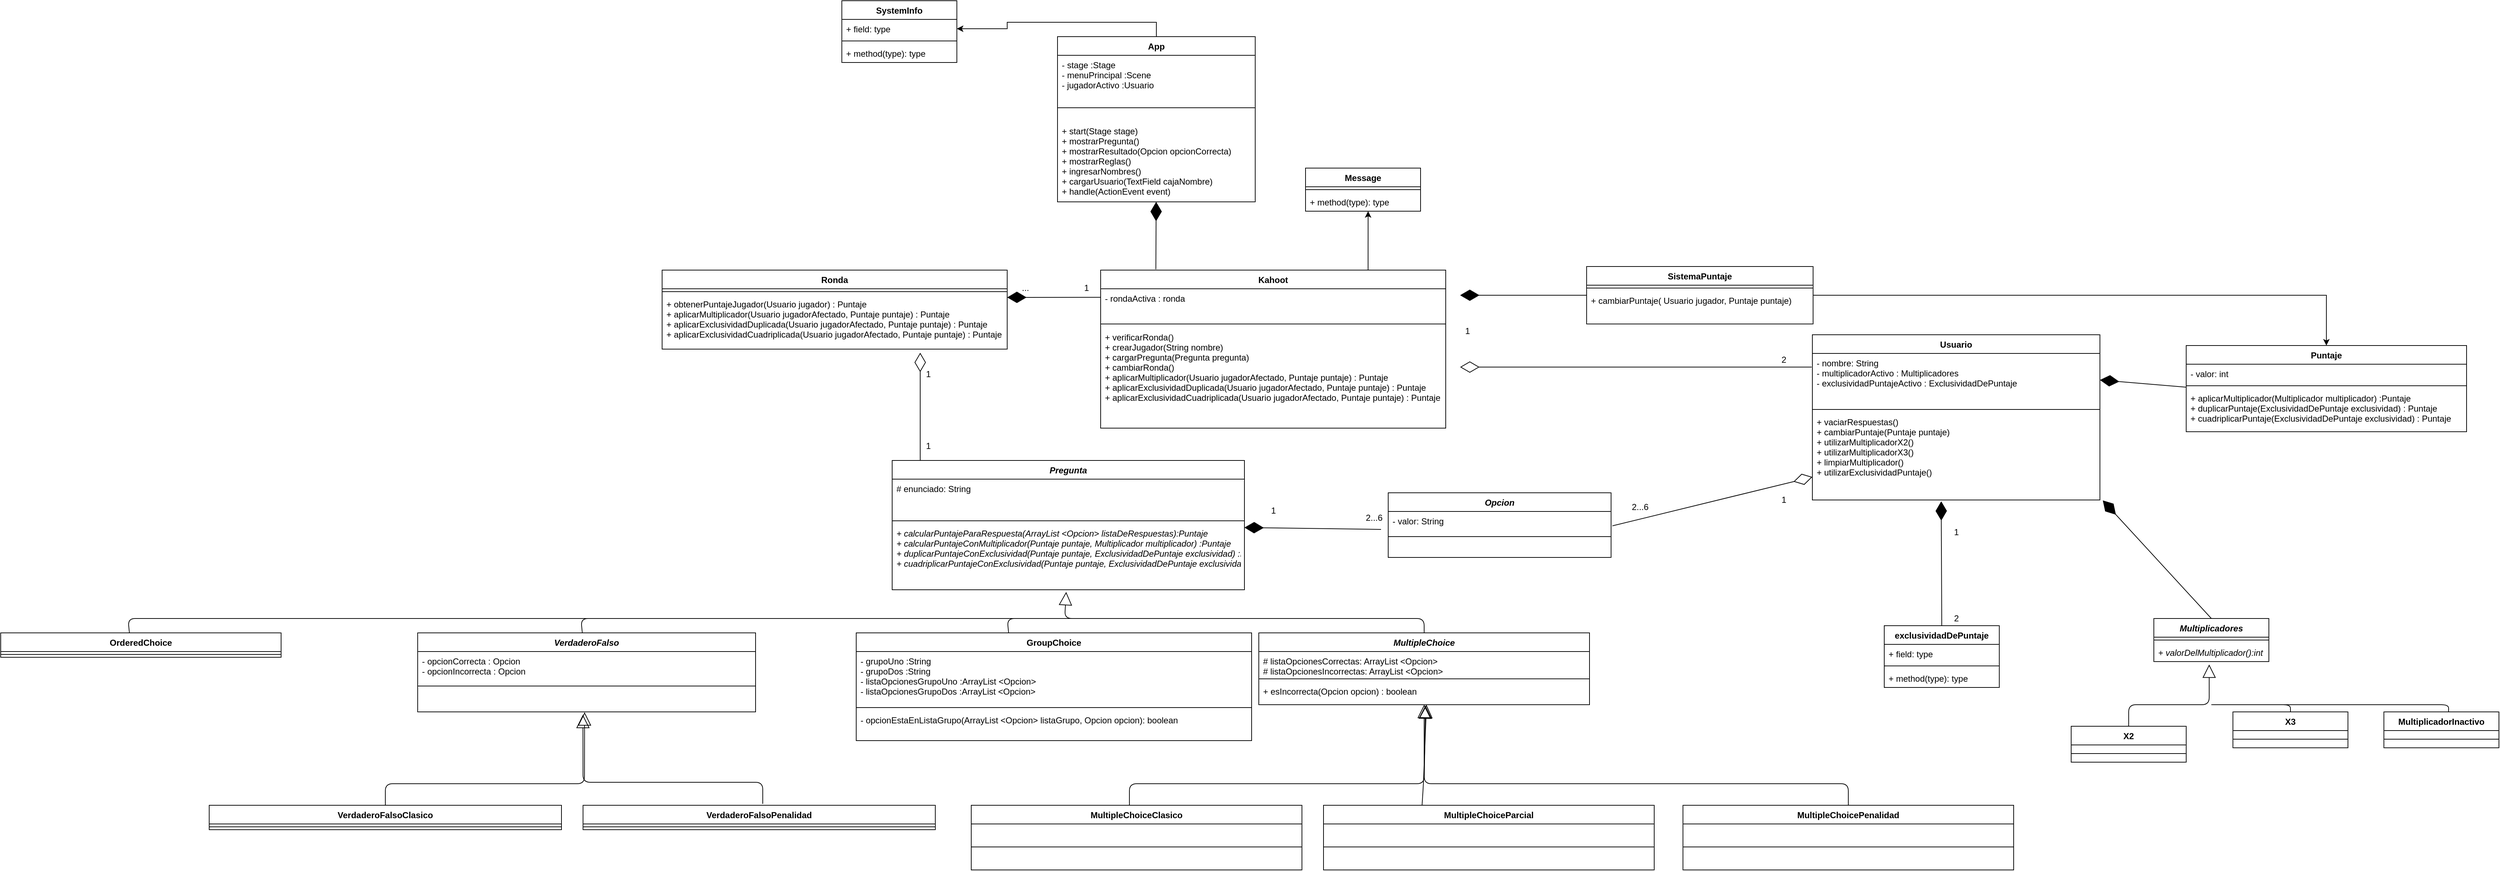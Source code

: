 <mxfile version="13.6.2" type="device"><diagram id="3EF7xJasCe69lIhQHLxQ" name="Page-1"><mxGraphModel dx="595" dy="762" grid="1" gridSize="10" guides="1" tooltips="1" connect="1" arrows="1" fold="1" page="1" pageScale="1" pageWidth="827" pageHeight="1169" math="0" shadow="0"><root><mxCell id="0"/><mxCell id="1" parent="0"/><mxCell id="gtHjwkRdY_REK9GeGkkm-13" value="" style="endArrow=block;endSize=16;endFill=0;html=1;entryX=0.5;entryY=1;entryDx=0;entryDy=0;" edge="1" parent="1" target="gtHjwkRdY_REK9GeGkkm-62"><mxGeometry width="160" relative="1" as="geometry"><mxPoint x="2450" y="1450" as="sourcePoint"/><mxPoint x="2858" y="1380" as="targetPoint"/><Array as="points"><mxPoint x="2450" y="1410"/><mxPoint x="2860" y="1410"/></Array></mxGeometry></mxCell><mxCell id="gtHjwkRdY_REK9GeGkkm-20" style="edgeStyle=orthogonalEdgeStyle;rounded=0;orthogonalLoop=1;jettySize=auto;html=1;entryX=1;entryY=0.5;entryDx=0;entryDy=0;exitX=0.5;exitY=0;exitDx=0;exitDy=0;" edge="1" parent="1" source="gtHjwkRdY_REK9GeGkkm-16" target="gtHjwkRdY_REK9GeGkkm-2"><mxGeometry relative="1" as="geometry"><mxPoint x="2448" y="610" as="sourcePoint"/></mxGeometry></mxCell><mxCell id="gtHjwkRdY_REK9GeGkkm-28" style="edgeStyle=orthogonalEdgeStyle;rounded=0;orthogonalLoop=1;jettySize=auto;html=1;entryX=0.5;entryY=0;entryDx=0;entryDy=0;" edge="1" parent="1" source="gtHjwkRdY_REK9GeGkkm-51" target="gtHjwkRdY_REK9GeGkkm-54"><mxGeometry relative="1" as="geometry"><mxPoint x="3735" y="1320" as="targetPoint"/></mxGeometry></mxCell><mxCell id="gtHjwkRdY_REK9GeGkkm-29" value="" style="endArrow=diamondThin;endFill=1;endSize=24;html=1;entryX=1;entryY=0.5;entryDx=0;entryDy=0;" edge="1" parent="1" target="gtHjwkRdY_REK9GeGkkm-59"><mxGeometry width="160" relative="1" as="geometry"><mxPoint x="3920" y="858" as="sourcePoint"/><mxPoint x="3615" y="1040" as="targetPoint"/><Array as="points"/></mxGeometry></mxCell><mxCell id="gtHjwkRdY_REK9GeGkkm-35" value="" style="endArrow=diamondThin;endFill=1;endSize=24;html=1;" edge="1" parent="1" target="gtHjwkRdY_REK9GeGkkm-41"><mxGeometry width="160" relative="1" as="geometry"><mxPoint x="2800" y="1056" as="sourcePoint"/><mxPoint x="2175" y="1126" as="targetPoint"/><Array as="points"/></mxGeometry></mxCell><mxCell id="gtHjwkRdY_REK9GeGkkm-37" value="" style="endArrow=diamondThin;endFill=0;endSize=24;html=1;exitX=0.08;exitY=0.011;exitDx=0;exitDy=0;exitPerimeter=0;" edge="1" parent="1" source="gtHjwkRdY_REK9GeGkkm-41"><mxGeometry width="160" relative="1" as="geometry"><mxPoint x="2120" y="933" as="sourcePoint"/><mxPoint x="2159" y="810" as="targetPoint"/><Array as="points"><mxPoint x="2159" y="960"/></Array></mxGeometry></mxCell><mxCell id="gtHjwkRdY_REK9GeGkkm-38" value="" style="endArrow=diamondThin;endFill=0;endSize=24;html=1;" edge="1" parent="1"><mxGeometry width="160" relative="1" as="geometry"><mxPoint x="3399" y="830" as="sourcePoint"/><mxPoint x="2910" y="830" as="targetPoint"/><Array as="points"/></mxGeometry></mxCell><mxCell id="gtHjwkRdY_REK9GeGkkm-39" value="" style="endArrow=diamondThin;endFill=1;endSize=24;html=1;" edge="1" parent="1" source="gtHjwkRdY_REK9GeGkkm-51"><mxGeometry width="160" relative="1" as="geometry"><mxPoint x="3180" y="710" as="sourcePoint"/><mxPoint x="2910" y="730" as="targetPoint"/><Array as="points"/></mxGeometry></mxCell><mxCell id="gtHjwkRdY_REK9GeGkkm-40" value="" style="endArrow=classic;html=1;entryX=0.544;entryY=1;entryDx=0;entryDy=0;entryPerimeter=0;" edge="1" parent="1" target="gtHjwkRdY_REK9GeGkkm-11"><mxGeometry width="50" height="50" relative="1" as="geometry"><mxPoint x="2782" y="695" as="sourcePoint"/><mxPoint x="3080" y="890" as="targetPoint"/><Array as="points"/></mxGeometry></mxCell><mxCell id="gtHjwkRdY_REK9GeGkkm-78" value="" style="endArrow=block;endSize=16;endFill=0;html=1;entryX=0.504;entryY=1.031;entryDx=0;entryDy=0;exitX=0.5;exitY=0;exitDx=0;exitDy=0;entryPerimeter=0;" edge="1" parent="1" source="gtHjwkRdY_REK9GeGkkm-75" target="gtHjwkRdY_REK9GeGkkm-65"><mxGeometry width="160" relative="1" as="geometry"><mxPoint x="3040" y="1460" as="sourcePoint"/><mxPoint x="2860" y="1370" as="targetPoint"/><Array as="points"><mxPoint x="3450" y="1410"/><mxPoint x="3040" y="1410"/><mxPoint x="2860" y="1410"/></Array></mxGeometry></mxCell><mxCell id="gtHjwkRdY_REK9GeGkkm-79" value="" style="endArrow=block;endSize=16;endFill=0;html=1;entryX=0.507;entryY=1;entryDx=0;entryDy=0;exitX=0.298;exitY=0;exitDx=0;exitDy=0;exitPerimeter=0;entryPerimeter=0;" edge="1" parent="1" source="gtHjwkRdY_REK9GeGkkm-72" target="gtHjwkRdY_REK9GeGkkm-65"><mxGeometry width="160" relative="1" as="geometry"><mxPoint x="2859" y="1430" as="sourcePoint"/><mxPoint x="2859" y="1370" as="targetPoint"/><Array as="points"><mxPoint x="2859" y="1410"/></Array></mxGeometry></mxCell><mxCell id="gtHjwkRdY_REK9GeGkkm-89" value="" style="endArrow=block;endSize=16;endFill=0;html=1;entryX=0.494;entryY=1.017;entryDx=0;entryDy=0;exitX=0.5;exitY=0;exitDx=0;exitDy=0;entryPerimeter=0;" edge="1" parent="1" source="gtHjwkRdY_REK9GeGkkm-86" target="gtHjwkRdY_REK9GeGkkm-82"><mxGeometry width="160" relative="1" as="geometry"><mxPoint x="1320" y="1450" as="sourcePoint"/><mxPoint x="1730" y="1370" as="targetPoint"/><Array as="points"><mxPoint x="1415" y="1410"/><mxPoint x="1692" y="1410"/></Array></mxGeometry></mxCell><mxCell id="gtHjwkRdY_REK9GeGkkm-90" value="" style="endArrow=block;endSize=16;endFill=0;html=1;entryX=0.489;entryY=1.125;entryDx=0;entryDy=0;entryPerimeter=0;" edge="1" parent="1" target="gtHjwkRdY_REK9GeGkkm-82"><mxGeometry width="160" relative="1" as="geometry"><mxPoint x="1940" y="1438" as="sourcePoint"/><mxPoint x="1690" y="1370" as="targetPoint"/><Array as="points"><mxPoint x="1940" y="1408"/><mxPoint x="1690" y="1408"/></Array></mxGeometry></mxCell><mxCell id="gtHjwkRdY_REK9GeGkkm-100" value="" style="endArrow=block;endSize=16;endFill=0;html=1;entryX=0.494;entryY=1.033;entryDx=0;entryDy=0;entryPerimeter=0;" edge="1" parent="1" target="gtHjwkRdY_REK9GeGkkm-44"><mxGeometry width="160" relative="1" as="geometry"><mxPoint x="2860" y="1200" as="sourcePoint"/><mxPoint x="2356" y="1150" as="targetPoint"/><Array as="points"><mxPoint x="2860" y="1180"/><mxPoint x="2540" y="1180"/><mxPoint x="2360" y="1180"/></Array></mxGeometry></mxCell><mxCell id="gtHjwkRdY_REK9GeGkkm-101" value="" style="endArrow=none;html=1;" edge="1" parent="1"><mxGeometry width="50" height="50" relative="1" as="geometry"><mxPoint x="1689" y="1200" as="sourcePoint"/><mxPoint x="2290" y="1180" as="targetPoint"/><Array as="points"><mxPoint x="1689" y="1200"/><mxPoint x="1687" y="1180"/></Array></mxGeometry></mxCell><mxCell id="gtHjwkRdY_REK9GeGkkm-102" value="" style="endArrow=none;html=1;" edge="1" parent="1"><mxGeometry width="50" height="50" relative="1" as="geometry"><mxPoint x="1059" y="1200" as="sourcePoint"/><mxPoint x="1700" y="1180" as="targetPoint"/><Array as="points"><mxPoint x="1059" y="1200"/><mxPoint x="1057" y="1180"/></Array></mxGeometry></mxCell><mxCell id="gtHjwkRdY_REK9GeGkkm-107" value="" style="endArrow=none;html=1;exitX=0.5;exitY=0;exitDx=0;exitDy=0;" edge="1" parent="1" source="gtHjwkRdY_REK9GeGkkm-115"><mxGeometry width="50" height="50" relative="1" as="geometry"><mxPoint x="4055" y="1295" as="sourcePoint"/><mxPoint x="3955" y="1300" as="targetPoint"/><Array as="points"><mxPoint x="4065" y="1300"/></Array></mxGeometry></mxCell><mxCell id="gtHjwkRdY_REK9GeGkkm-108" value="" style="endArrow=block;endSize=16;endFill=0;html=1;entryX=0.481;entryY=1.154;entryDx=0;entryDy=0;entryPerimeter=0;exitX=0.5;exitY=0;exitDx=0;exitDy=0;" edge="1" parent="1" source="gtHjwkRdY_REK9GeGkkm-111" target="gtHjwkRdY_REK9GeGkkm-122"><mxGeometry x="-1" y="-126" width="160" relative="1" as="geometry"><mxPoint x="3780" y="1320" as="sourcePoint"/><mxPoint x="3798.04" y="1276.988" as="targetPoint"/><Array as="points"><mxPoint x="3840" y="1300"/><mxPoint x="3952" y="1300"/></Array><mxPoint x="24" y="21" as="offset"/></mxGeometry></mxCell><mxCell id="gtHjwkRdY_REK9GeGkkm-5" value="Kahoot" style="swimlane;fontStyle=1;align=center;verticalAlign=top;childLayout=stackLayout;horizontal=1;startSize=26;horizontalStack=0;resizeParent=1;resizeParentMax=0;resizeLast=0;collapsible=1;marginBottom=0;" vertex="1" parent="1"><mxGeometry x="2410" y="695" width="480" height="220" as="geometry"/></mxCell><mxCell id="gtHjwkRdY_REK9GeGkkm-6" value="- rondaActiva : ronda&#10;" style="text;strokeColor=none;fillColor=none;align=left;verticalAlign=top;spacingLeft=4;spacingRight=4;overflow=hidden;rotatable=0;points=[[0,0.5],[1,0.5]];portConstraint=eastwest;" vertex="1" parent="gtHjwkRdY_REK9GeGkkm-5"><mxGeometry y="26" width="480" height="44" as="geometry"/></mxCell><mxCell id="gtHjwkRdY_REK9GeGkkm-7" value="" style="line;strokeWidth=1;fillColor=none;align=left;verticalAlign=middle;spacingTop=-1;spacingLeft=3;spacingRight=3;rotatable=0;labelPosition=right;points=[];portConstraint=eastwest;" vertex="1" parent="gtHjwkRdY_REK9GeGkkm-5"><mxGeometry y="70" width="480" height="10" as="geometry"/></mxCell><mxCell id="gtHjwkRdY_REK9GeGkkm-8" value="+ verificarRonda()&#10;+ crearJugador(String nombre)&#10;+ cargarPregunta(Pregunta pregunta)&#10;+ cambiarRonda()&#10;+ aplicarMultiplicador(Usuario jugadorAfectado, Puntaje puntaje) : Puntaje&#10;+ aplicarExclusividadDuplicada(Usuario jugadorAfectado, Puntaje puntaje) : Puntaje&#10;+ aplicarExclusividadCuadriplicada(Usuario jugadorAfectado, Puntaje puntaje) : Puntaje&#10;" style="text;strokeColor=none;fillColor=none;align=left;verticalAlign=top;spacingLeft=4;spacingRight=4;overflow=hidden;rotatable=0;points=[[0,0.5],[1,0.5]];portConstraint=eastwest;" vertex="1" parent="gtHjwkRdY_REK9GeGkkm-5"><mxGeometry y="80" width="480" height="140" as="geometry"/></mxCell><mxCell id="gtHjwkRdY_REK9GeGkkm-9" value="Message&#10;" style="swimlane;fontStyle=1;align=center;verticalAlign=top;childLayout=stackLayout;horizontal=1;startSize=26;horizontalStack=0;resizeParent=1;resizeParentMax=0;resizeLast=0;collapsible=1;marginBottom=0;" vertex="1" parent="1"><mxGeometry x="2695" y="553" width="160" height="60" as="geometry"/></mxCell><mxCell id="gtHjwkRdY_REK9GeGkkm-10" value="" style="line;strokeWidth=1;fillColor=none;align=left;verticalAlign=middle;spacingTop=-1;spacingLeft=3;spacingRight=3;rotatable=0;labelPosition=right;points=[];portConstraint=eastwest;" vertex="1" parent="gtHjwkRdY_REK9GeGkkm-9"><mxGeometry y="26" width="160" height="8" as="geometry"/></mxCell><mxCell id="gtHjwkRdY_REK9GeGkkm-11" value="+ method(type): type" style="text;strokeColor=none;fillColor=none;align=left;verticalAlign=top;spacingLeft=4;spacingRight=4;overflow=hidden;rotatable=0;points=[[0,0.5],[1,0.5]];portConstraint=eastwest;" vertex="1" parent="gtHjwkRdY_REK9GeGkkm-9"><mxGeometry y="34" width="160" height="26" as="geometry"/></mxCell><mxCell id="gtHjwkRdY_REK9GeGkkm-51" value="SistemaPuntaje" style="swimlane;fontStyle=1;align=center;verticalAlign=top;childLayout=stackLayout;horizontal=1;startSize=26;horizontalStack=0;resizeParent=1;resizeParentMax=0;resizeLast=0;collapsible=1;marginBottom=0;" vertex="1" parent="1"><mxGeometry x="3086" y="690" width="315" height="80" as="geometry"/></mxCell><mxCell id="gtHjwkRdY_REK9GeGkkm-52" value="" style="line;strokeWidth=1;fillColor=none;align=left;verticalAlign=middle;spacingTop=-1;spacingLeft=3;spacingRight=3;rotatable=0;labelPosition=right;points=[];portConstraint=eastwest;" vertex="1" parent="gtHjwkRdY_REK9GeGkkm-51"><mxGeometry y="26" width="315" height="8" as="geometry"/></mxCell><mxCell id="gtHjwkRdY_REK9GeGkkm-53" value="+ cambiarPuntaje( Usuario jugador, Puntaje puntaje)" style="text;strokeColor=none;fillColor=none;align=left;verticalAlign=top;spacingLeft=4;spacingRight=4;overflow=hidden;rotatable=0;points=[[0,0.5],[1,0.5]];portConstraint=eastwest;" vertex="1" parent="gtHjwkRdY_REK9GeGkkm-51"><mxGeometry y="34" width="315" height="46" as="geometry"/></mxCell><mxCell id="gtHjwkRdY_REK9GeGkkm-54" value="Puntaje" style="swimlane;fontStyle=1;align=center;verticalAlign=top;childLayout=stackLayout;horizontal=1;startSize=26;horizontalStack=0;resizeParent=1;resizeParentMax=0;resizeLast=0;collapsible=1;marginBottom=0;" vertex="1" parent="1"><mxGeometry x="3920" y="800" width="390" height="120" as="geometry"/></mxCell><mxCell id="gtHjwkRdY_REK9GeGkkm-55" value="- valor: int" style="text;strokeColor=none;fillColor=none;align=left;verticalAlign=top;spacingLeft=4;spacingRight=4;overflow=hidden;rotatable=0;points=[[0,0.5],[1,0.5]];portConstraint=eastwest;" vertex="1" parent="gtHjwkRdY_REK9GeGkkm-54"><mxGeometry y="26" width="390" height="26" as="geometry"/></mxCell><mxCell id="gtHjwkRdY_REK9GeGkkm-56" value="" style="line;strokeWidth=1;fillColor=none;align=left;verticalAlign=middle;spacingTop=-1;spacingLeft=3;spacingRight=3;rotatable=0;labelPosition=right;points=[];portConstraint=eastwest;" vertex="1" parent="gtHjwkRdY_REK9GeGkkm-54"><mxGeometry y="52" width="390" height="8" as="geometry"/></mxCell><mxCell id="gtHjwkRdY_REK9GeGkkm-57" value="+ aplicarMultiplicador(Multiplicador multiplicador) :Puntaje&#10;+ duplicarPuntaje(ExclusividadDePuntaje exclusividad) : Puntaje&#10;+ cuadriplicarPuntaje(ExclusividadDePuntaje exclusividad) : Puntaje" style="text;strokeColor=none;fillColor=none;align=left;verticalAlign=top;spacingLeft=4;spacingRight=4;overflow=hidden;rotatable=0;points=[[0,0.5],[1,0.5]];portConstraint=eastwest;" vertex="1" parent="gtHjwkRdY_REK9GeGkkm-54"><mxGeometry y="60" width="390" height="60" as="geometry"/></mxCell><mxCell id="gtHjwkRdY_REK9GeGkkm-16" value="App&#10;" style="swimlane;fontStyle=1;align=center;verticalAlign=top;childLayout=stackLayout;horizontal=1;startSize=26;horizontalStack=0;resizeParent=1;resizeParentMax=0;resizeLast=0;collapsible=1;marginBottom=0;" vertex="1" parent="1"><mxGeometry x="2350" y="370" width="275" height="230" as="geometry"/></mxCell><mxCell id="gtHjwkRdY_REK9GeGkkm-17" value="- stage :Stage&#10;- menuPrincipal :Scene&#10;- jugadorActivo :Usuario&#10;" style="text;strokeColor=none;fillColor=none;align=left;verticalAlign=top;spacingLeft=4;spacingRight=4;overflow=hidden;rotatable=0;points=[[0,0.5],[1,0.5]];portConstraint=eastwest;" vertex="1" parent="gtHjwkRdY_REK9GeGkkm-16"><mxGeometry y="26" width="275" height="54" as="geometry"/></mxCell><mxCell id="gtHjwkRdY_REK9GeGkkm-18" value="" style="line;strokeWidth=1;fillColor=none;align=left;verticalAlign=middle;spacingTop=-1;spacingLeft=3;spacingRight=3;rotatable=0;labelPosition=right;points=[];portConstraint=eastwest;" vertex="1" parent="gtHjwkRdY_REK9GeGkkm-16"><mxGeometry y="80" width="275" height="38" as="geometry"/></mxCell><mxCell id="gtHjwkRdY_REK9GeGkkm-19" value="+ start(Stage stage)&#10;+ mostrarPregunta()&#10;+ mostrarResultado(Opcion opcionCorrecta)&#10;+ mostrarReglas()&#10;+ ingresarNombres()&#10;+ cargarUsuario(TextField cajaNombre)&#10;+ handle(ActionEvent event)" style="text;strokeColor=none;fillColor=none;align=left;verticalAlign=top;spacingLeft=4;spacingRight=4;overflow=hidden;rotatable=0;points=[[0,0.5],[1,0.5]];portConstraint=eastwest;" vertex="1" parent="gtHjwkRdY_REK9GeGkkm-16"><mxGeometry y="118" width="275" height="112" as="geometry"/></mxCell><mxCell id="gtHjwkRdY_REK9GeGkkm-1" value="SystemInfo&#10;" style="swimlane;fontStyle=1;align=center;verticalAlign=top;childLayout=stackLayout;horizontal=1;startSize=26;horizontalStack=0;resizeParent=1;resizeParentMax=0;resizeLast=0;collapsible=1;marginBottom=0;" vertex="1" parent="1"><mxGeometry x="2050" y="320" width="160" height="86" as="geometry"/></mxCell><mxCell id="gtHjwkRdY_REK9GeGkkm-2" value="+ field: type" style="text;strokeColor=none;fillColor=none;align=left;verticalAlign=top;spacingLeft=4;spacingRight=4;overflow=hidden;rotatable=0;points=[[0,0.5],[1,0.5]];portConstraint=eastwest;" vertex="1" parent="gtHjwkRdY_REK9GeGkkm-1"><mxGeometry y="26" width="160" height="26" as="geometry"/></mxCell><mxCell id="gtHjwkRdY_REK9GeGkkm-3" value="" style="line;strokeWidth=1;fillColor=none;align=left;verticalAlign=middle;spacingTop=-1;spacingLeft=3;spacingRight=3;rotatable=0;labelPosition=right;points=[];portConstraint=eastwest;" vertex="1" parent="gtHjwkRdY_REK9GeGkkm-1"><mxGeometry y="52" width="160" height="8" as="geometry"/></mxCell><mxCell id="gtHjwkRdY_REK9GeGkkm-4" value="+ method(type): type" style="text;strokeColor=none;fillColor=none;align=left;verticalAlign=top;spacingLeft=4;spacingRight=4;overflow=hidden;rotatable=0;points=[[0,0.5],[1,0.5]];portConstraint=eastwest;" vertex="1" parent="gtHjwkRdY_REK9GeGkkm-1"><mxGeometry y="60" width="160" height="26" as="geometry"/></mxCell><mxCell id="gtHjwkRdY_REK9GeGkkm-62" value="MultipleChoice" style="swimlane;fontStyle=3;align=center;verticalAlign=top;childLayout=stackLayout;horizontal=1;startSize=26;horizontalStack=0;resizeParent=1;resizeParentMax=0;resizeLast=0;collapsible=1;marginBottom=0;" vertex="1" parent="1"><mxGeometry x="2630" y="1200" width="460" height="100" as="geometry"/></mxCell><mxCell id="gtHjwkRdY_REK9GeGkkm-63" value="# listaOpcionesCorrectas: ArrayList &lt;Opcion&gt;&#10;# listaOpcionesIncorrectas: ArrayList &lt;Opcion&gt;&#10;" style="text;strokeColor=none;fillColor=none;align=left;verticalAlign=top;spacingLeft=4;spacingRight=4;overflow=hidden;rotatable=0;points=[[0,0.5],[1,0.5]];portConstraint=eastwest;" vertex="1" parent="gtHjwkRdY_REK9GeGkkm-62"><mxGeometry y="26" width="460" height="34" as="geometry"/></mxCell><mxCell id="gtHjwkRdY_REK9GeGkkm-64" value="" style="line;strokeWidth=1;fillColor=none;align=left;verticalAlign=middle;spacingTop=-1;spacingLeft=3;spacingRight=3;rotatable=0;labelPosition=right;points=[];portConstraint=eastwest;" vertex="1" parent="gtHjwkRdY_REK9GeGkkm-62"><mxGeometry y="60" width="460" height="8" as="geometry"/></mxCell><mxCell id="gtHjwkRdY_REK9GeGkkm-65" value="+ esIncorrecta(Opcion opcion) : boolean&#10;&#10;" style="text;strokeColor=none;fillColor=none;align=left;verticalAlign=top;spacingLeft=4;spacingRight=4;overflow=hidden;rotatable=0;points=[[0,0.5],[1,0.5]];portConstraint=eastwest;fontStyle=0" vertex="1" parent="gtHjwkRdY_REK9GeGkkm-62"><mxGeometry y="68" width="460" height="32" as="geometry"/></mxCell><mxCell id="gtHjwkRdY_REK9GeGkkm-145" value="Ronda" style="swimlane;fontStyle=1;align=center;verticalAlign=top;childLayout=stackLayout;horizontal=1;startSize=26;horizontalStack=0;resizeParent=1;resizeParentMax=0;resizeLast=0;collapsible=1;marginBottom=0;" vertex="1" parent="1"><mxGeometry x="1800" y="695" width="480" height="110" as="geometry"/></mxCell><mxCell id="gtHjwkRdY_REK9GeGkkm-147" value="" style="line;strokeWidth=1;fillColor=none;align=left;verticalAlign=middle;spacingTop=-1;spacingLeft=3;spacingRight=3;rotatable=0;labelPosition=right;points=[];portConstraint=eastwest;" vertex="1" parent="gtHjwkRdY_REK9GeGkkm-145"><mxGeometry y="26" width="480" height="8" as="geometry"/></mxCell><mxCell id="gtHjwkRdY_REK9GeGkkm-148" value="+ obtenerPuntajeJugador(Usuario jugador) : Puntaje&#10;+ aplicarMultiplicador(Usuario jugadorAfectado, Puntaje puntaje) : Puntaje&#10;+ aplicarExclusividadDuplicada(Usuario jugadorAfectado, Puntaje puntaje) : Puntaje&#10;+ aplicarExclusividadCuadriplicada(Usuario jugadorAfectado, Puntaje puntaje) : Puntaje&#10;" style="text;strokeColor=none;fillColor=none;align=left;verticalAlign=top;spacingLeft=4;spacingRight=4;overflow=hidden;rotatable=0;points=[[0,0.5],[1,0.5]];portConstraint=eastwest;" vertex="1" parent="gtHjwkRdY_REK9GeGkkm-145"><mxGeometry y="34" width="480" height="76" as="geometry"/></mxCell><mxCell id="gtHjwkRdY_REK9GeGkkm-69" value="MultipleChoiceClasico" style="swimlane;fontStyle=1;align=center;verticalAlign=top;childLayout=stackLayout;horizontal=1;startSize=26;horizontalStack=0;resizeParent=1;resizeParentMax=0;resizeLast=0;collapsible=1;marginBottom=0;" vertex="1" parent="1"><mxGeometry x="2230" y="1440" width="460" height="90" as="geometry"/></mxCell><mxCell id="gtHjwkRdY_REK9GeGkkm-70" value="" style="line;strokeWidth=1;fillColor=none;align=left;verticalAlign=middle;spacingTop=-1;spacingLeft=3;spacingRight=3;rotatable=0;labelPosition=right;points=[];portConstraint=eastwest;" vertex="1" parent="gtHjwkRdY_REK9GeGkkm-69"><mxGeometry y="26" width="460" height="64" as="geometry"/></mxCell><mxCell id="gtHjwkRdY_REK9GeGkkm-72" value="MultipleChoiceParcial" style="swimlane;fontStyle=1;align=center;verticalAlign=top;childLayout=stackLayout;horizontal=1;startSize=26;horizontalStack=0;resizeParent=1;resizeParentMax=0;resizeLast=0;collapsible=1;marginBottom=0;" vertex="1" parent="1"><mxGeometry x="2720" y="1440" width="460" height="90" as="geometry"/></mxCell><mxCell id="gtHjwkRdY_REK9GeGkkm-73" value="" style="line;strokeWidth=1;fillColor=none;align=left;verticalAlign=middle;spacingTop=-1;spacingLeft=3;spacingRight=3;rotatable=0;labelPosition=right;points=[];portConstraint=eastwest;" vertex="1" parent="gtHjwkRdY_REK9GeGkkm-72"><mxGeometry y="26" width="460" height="64" as="geometry"/></mxCell><mxCell id="gtHjwkRdY_REK9GeGkkm-75" value="MultipleChoicePenalidad" style="swimlane;fontStyle=1;align=center;verticalAlign=top;childLayout=stackLayout;horizontal=1;startSize=26;horizontalStack=0;resizeParent=1;resizeParentMax=0;resizeLast=0;collapsible=1;marginBottom=0;" vertex="1" parent="1"><mxGeometry x="3220" y="1440" width="460" height="90" as="geometry"/></mxCell><mxCell id="gtHjwkRdY_REK9GeGkkm-76" value="" style="line;strokeWidth=1;fillColor=none;align=left;verticalAlign=middle;spacingTop=-1;spacingLeft=3;spacingRight=3;rotatable=0;labelPosition=right;points=[];portConstraint=eastwest;" vertex="1" parent="gtHjwkRdY_REK9GeGkkm-75"><mxGeometry y="26" width="460" height="64" as="geometry"/></mxCell><mxCell id="gtHjwkRdY_REK9GeGkkm-80" value="VerdaderoFalso" style="swimlane;fontStyle=3;align=center;verticalAlign=top;childLayout=stackLayout;horizontal=1;startSize=26;horizontalStack=0;resizeParent=1;resizeParentMax=0;resizeLast=0;collapsible=1;marginBottom=0;" vertex="1" parent="1"><mxGeometry x="1460" y="1200" width="470" height="110" as="geometry"/></mxCell><mxCell id="gtHjwkRdY_REK9GeGkkm-171" value="- opcionCorrecta : Opcion&#10;- opcionIncorrecta : Opcion" style="text;strokeColor=none;fillColor=none;align=left;verticalAlign=top;spacingLeft=4;spacingRight=4;overflow=hidden;rotatable=0;points=[[0,0.5],[1,0.5]];portConstraint=eastwest;" vertex="1" parent="gtHjwkRdY_REK9GeGkkm-80"><mxGeometry y="26" width="470" height="44" as="geometry"/></mxCell><mxCell id="gtHjwkRdY_REK9GeGkkm-176" value="" style="line;strokeWidth=1;fillColor=none;align=left;verticalAlign=middle;spacingTop=-1;spacingLeft=3;spacingRight=3;rotatable=0;labelPosition=right;points=[];portConstraint=eastwest;" vertex="1" parent="gtHjwkRdY_REK9GeGkkm-80"><mxGeometry y="70" width="470" height="8" as="geometry"/></mxCell><mxCell id="gtHjwkRdY_REK9GeGkkm-82" value="&#10;" style="text;strokeColor=none;fillColor=none;align=left;verticalAlign=top;spacingLeft=4;spacingRight=4;overflow=hidden;rotatable=0;points=[[0,0.5],[1,0.5]];portConstraint=eastwest;" vertex="1" parent="gtHjwkRdY_REK9GeGkkm-80"><mxGeometry y="78" width="470" height="32" as="geometry"/></mxCell><mxCell id="gtHjwkRdY_REK9GeGkkm-83" value="VerdaderoFalsoPenalidad" style="swimlane;fontStyle=1;align=center;verticalAlign=top;childLayout=stackLayout;horizontal=1;startSize=26;horizontalStack=0;resizeParent=1;resizeParentMax=0;resizeLast=0;collapsible=1;marginBottom=0;" vertex="1" parent="1"><mxGeometry x="1690" y="1440" width="490" height="34" as="geometry"/></mxCell><mxCell id="gtHjwkRdY_REK9GeGkkm-84" value="" style="line;strokeWidth=1;fillColor=none;align=left;verticalAlign=middle;spacingTop=-1;spacingLeft=3;spacingRight=3;rotatable=0;labelPosition=right;points=[];portConstraint=eastwest;" vertex="1" parent="gtHjwkRdY_REK9GeGkkm-83"><mxGeometry y="26" width="490" height="8" as="geometry"/></mxCell><mxCell id="gtHjwkRdY_REK9GeGkkm-86" value="VerdaderoFalsoClasico" style="swimlane;fontStyle=1;align=center;verticalAlign=top;childLayout=stackLayout;horizontal=1;startSize=26;horizontalStack=0;resizeParent=1;resizeParentMax=0;resizeLast=0;collapsible=1;marginBottom=0;" vertex="1" parent="1"><mxGeometry x="1170" y="1440" width="490" height="34" as="geometry"/></mxCell><mxCell id="gtHjwkRdY_REK9GeGkkm-87" value="" style="line;strokeWidth=1;fillColor=none;align=left;verticalAlign=middle;spacingTop=-1;spacingLeft=3;spacingRight=3;rotatable=0;labelPosition=right;points=[];portConstraint=eastwest;" vertex="1" parent="gtHjwkRdY_REK9GeGkkm-86"><mxGeometry y="26" width="490" height="8" as="geometry"/></mxCell><mxCell id="gtHjwkRdY_REK9GeGkkm-91" value="GroupChoice" style="swimlane;fontStyle=1;align=center;verticalAlign=top;childLayout=stackLayout;horizontal=1;startSize=26;horizontalStack=0;resizeParent=1;resizeParentMax=0;resizeLast=0;collapsible=1;marginBottom=0;" vertex="1" parent="1"><mxGeometry x="2070" y="1200" width="550" height="150" as="geometry"/></mxCell><mxCell id="gtHjwkRdY_REK9GeGkkm-92" value="- grupoUno :String&#10;- grupoDos :String&#10;- listaOpcionesGrupoUno :ArrayList &lt;Opcion&gt;&#10;- listaOpcionesGrupoDos :ArrayList &lt;Opcion&gt;&#10;" style="text;strokeColor=none;fillColor=none;align=left;verticalAlign=top;spacingLeft=4;spacingRight=4;overflow=hidden;rotatable=0;points=[[0,0.5],[1,0.5]];portConstraint=eastwest;" vertex="1" parent="gtHjwkRdY_REK9GeGkkm-91"><mxGeometry y="26" width="550" height="74" as="geometry"/></mxCell><mxCell id="gtHjwkRdY_REK9GeGkkm-93" value="" style="line;strokeWidth=1;fillColor=none;align=left;verticalAlign=middle;spacingTop=-1;spacingLeft=3;spacingRight=3;rotatable=0;labelPosition=right;points=[];portConstraint=eastwest;" vertex="1" parent="gtHjwkRdY_REK9GeGkkm-91"><mxGeometry y="100" width="550" height="8" as="geometry"/></mxCell><mxCell id="gtHjwkRdY_REK9GeGkkm-94" value="- opcionEstaEnListaGrupo(ArrayList &lt;Opcion&gt; listaGrupo, Opcion opcion): boolean&#10;" style="text;strokeColor=none;fillColor=none;align=left;verticalAlign=top;spacingLeft=4;spacingRight=4;overflow=hidden;rotatable=0;points=[[0,0.5],[1,0.5]];portConstraint=eastwest;" vertex="1" parent="gtHjwkRdY_REK9GeGkkm-91"><mxGeometry y="108" width="550" height="42" as="geometry"/></mxCell><mxCell id="gtHjwkRdY_REK9GeGkkm-95" value="" style="endArrow=none;html=1;" edge="1" parent="gtHjwkRdY_REK9GeGkkm-91"><mxGeometry width="50" height="50" relative="1" as="geometry"><mxPoint x="212" as="sourcePoint"/><mxPoint x="300" y="-20" as="targetPoint"/><Array as="points"><mxPoint x="212"/><mxPoint x="210" y="-20"/></Array></mxGeometry></mxCell><mxCell id="gtHjwkRdY_REK9GeGkkm-96" value="OrderedChoice" style="swimlane;fontStyle=1;align=center;verticalAlign=top;childLayout=stackLayout;horizontal=1;startSize=26;horizontalStack=0;resizeParent=1;resizeParentMax=0;resizeLast=0;collapsible=1;marginBottom=0;" vertex="1" parent="1"><mxGeometry x="880" y="1200" width="390" height="34" as="geometry"/></mxCell><mxCell id="gtHjwkRdY_REK9GeGkkm-98" value="" style="line;strokeWidth=1;fillColor=none;align=left;verticalAlign=middle;spacingTop=-1;spacingLeft=3;spacingRight=3;rotatable=0;labelPosition=right;points=[];portConstraint=eastwest;" vertex="1" parent="gtHjwkRdY_REK9GeGkkm-96"><mxGeometry y="26" width="390" height="8" as="geometry"/></mxCell><mxCell id="gtHjwkRdY_REK9GeGkkm-135" value="" style="endArrow=diamondThin;endFill=1;endSize=24;html=1;exitX=0.16;exitY=-0.005;exitDx=0;exitDy=0;exitPerimeter=0;" edge="1" parent="1" source="gtHjwkRdY_REK9GeGkkm-5" target="gtHjwkRdY_REK9GeGkkm-19"><mxGeometry width="160" relative="1" as="geometry"><mxPoint x="2659" y="734" as="sourcePoint"/><mxPoint x="2590" y="760" as="targetPoint"/><Array as="points"/></mxGeometry></mxCell><mxCell id="gtHjwkRdY_REK9GeGkkm-45" value="Opcion" style="swimlane;fontStyle=3;align=center;verticalAlign=top;childLayout=stackLayout;horizontal=1;startSize=26;horizontalStack=0;resizeParent=1;resizeParentMax=0;resizeLast=0;collapsible=1;marginBottom=0;" vertex="1" parent="1"><mxGeometry x="2810" y="1005" width="310" height="90" as="geometry"/></mxCell><mxCell id="gtHjwkRdY_REK9GeGkkm-46" value="- valor: String&#10;&#10;" style="text;strokeColor=none;fillColor=none;align=left;verticalAlign=top;spacingLeft=4;spacingRight=4;overflow=hidden;rotatable=0;points=[[0,0.5],[1,0.5]];portConstraint=eastwest;" vertex="1" parent="gtHjwkRdY_REK9GeGkkm-45"><mxGeometry y="26" width="310" height="26" as="geometry"/></mxCell><mxCell id="gtHjwkRdY_REK9GeGkkm-47" value="" style="line;strokeWidth=1;fillColor=none;align=left;verticalAlign=middle;spacingTop=-1;spacingLeft=3;spacingRight=3;rotatable=0;labelPosition=right;points=[];portConstraint=eastwest;" vertex="1" parent="gtHjwkRdY_REK9GeGkkm-45"><mxGeometry y="52" width="310" height="18" as="geometry"/></mxCell><mxCell id="gtHjwkRdY_REK9GeGkkm-48" value="&#10;" style="text;strokeColor=none;fillColor=none;align=left;verticalAlign=top;spacingLeft=4;spacingRight=4;overflow=hidden;rotatable=0;points=[[0,0.5],[1,0.5]];portConstraint=eastwest;fontStyle=0" vertex="1" parent="gtHjwkRdY_REK9GeGkkm-45"><mxGeometry y="70" width="310" height="20" as="geometry"/></mxCell><mxCell id="gtHjwkRdY_REK9GeGkkm-58" value="Usuario" style="swimlane;fontStyle=1;align=center;verticalAlign=top;childLayout=stackLayout;horizontal=1;startSize=26;horizontalStack=0;resizeParent=1;resizeParentMax=0;resizeLast=0;collapsible=1;marginBottom=0;" vertex="1" parent="1"><mxGeometry x="3400" y="785" width="400" height="230" as="geometry"/></mxCell><mxCell id="gtHjwkRdY_REK9GeGkkm-59" value="- nombre: String&#10;- multiplicadorActivo : Multiplicadores&#10;- exclusividadPuntajeActivo : ExclusividadDePuntaje" style="text;strokeColor=none;fillColor=none;align=left;verticalAlign=top;spacingLeft=4;spacingRight=4;overflow=hidden;rotatable=0;points=[[0,0.5],[1,0.5]];portConstraint=eastwest;" vertex="1" parent="gtHjwkRdY_REK9GeGkkm-58"><mxGeometry y="26" width="400" height="74" as="geometry"/></mxCell><mxCell id="gtHjwkRdY_REK9GeGkkm-60" value="" style="line;strokeWidth=1;fillColor=none;align=left;verticalAlign=middle;spacingTop=-1;spacingLeft=3;spacingRight=3;rotatable=0;labelPosition=right;points=[];portConstraint=eastwest;" vertex="1" parent="gtHjwkRdY_REK9GeGkkm-58"><mxGeometry y="100" width="400" height="8" as="geometry"/></mxCell><mxCell id="gtHjwkRdY_REK9GeGkkm-61" value="+ vaciarRespuestas()&#10;+ cambiarPuntaje(Puntaje puntaje) &#10;+ utilizarMultiplicadorX2()&#10;+ utilizarMultiplicadorX3()&#10;+ limpiarMultiplicador()&#10;+ utilizarExclusividadPuntaje()&#10;" style="text;strokeColor=none;fillColor=none;align=left;verticalAlign=top;spacingLeft=4;spacingRight=4;overflow=hidden;rotatable=0;points=[[0,0.5],[1,0.5]];portConstraint=eastwest;" vertex="1" parent="gtHjwkRdY_REK9GeGkkm-58"><mxGeometry y="108" width="400" height="122" as="geometry"/></mxCell><mxCell id="gtHjwkRdY_REK9GeGkkm-144" value="" style="endArrow=none;html=1;exitX=0.5;exitY=0;exitDx=0;exitDy=0;" edge="1" parent="1"><mxGeometry width="50" height="50" relative="1" as="geometry"><mxPoint x="4285" y="1310" as="sourcePoint"/><mxPoint x="4055" y="1300" as="targetPoint"/><Array as="points"><mxPoint x="4285" y="1300"/></Array></mxGeometry></mxCell><mxCell id="gtHjwkRdY_REK9GeGkkm-41" value="Pregunta" style="swimlane;fontStyle=3;align=center;verticalAlign=top;childLayout=stackLayout;horizontal=1;startSize=26;horizontalStack=0;resizeParent=1;resizeParentMax=0;resizeLast=0;collapsible=1;marginBottom=0;" vertex="1" parent="1"><mxGeometry x="2120" y="960" width="490" height="180" as="geometry"/></mxCell><mxCell id="gtHjwkRdY_REK9GeGkkm-42" value="# enunciado: String" style="text;strokeColor=none;fillColor=none;align=left;verticalAlign=top;spacingLeft=4;spacingRight=4;overflow=hidden;rotatable=0;points=[[0,0.5],[1,0.5]];portConstraint=eastwest;" vertex="1" parent="gtHjwkRdY_REK9GeGkkm-41"><mxGeometry y="26" width="490" height="54" as="geometry"/></mxCell><mxCell id="gtHjwkRdY_REK9GeGkkm-43" value="" style="line;strokeWidth=1;fillColor=none;align=left;verticalAlign=middle;spacingTop=-1;spacingLeft=3;spacingRight=3;rotatable=0;labelPosition=right;points=[];portConstraint=eastwest;" vertex="1" parent="gtHjwkRdY_REK9GeGkkm-41"><mxGeometry y="80" width="490" height="8" as="geometry"/></mxCell><mxCell id="gtHjwkRdY_REK9GeGkkm-44" value="+ calcularPuntajeParaRespuesta(ArrayList &lt;Opcion&gt; listaDeRespuestas):Puntaje&#10;+ calcularPuntajeConMultiplicador(Puntaje puntaje, Multiplicador multiplicador) :Puntaje&#10;+ duplicarPuntajeConExclusividad(Puntaje puntaje, ExclusividadDePuntaje exclusividad) :Puntaje&#10;+ cuadriplicarPuntajeConExclusividad(Puntaje puntaje, ExclusividadDePuntaje exclusividad) :Puntaje&#10;" style="text;strokeColor=none;fillColor=none;align=left;verticalAlign=top;spacingLeft=4;spacingRight=4;overflow=hidden;rotatable=0;points=[[0,0.5],[1,0.5]];portConstraint=eastwest;fontStyle=2" vertex="1" parent="gtHjwkRdY_REK9GeGkkm-41"><mxGeometry y="88" width="490" height="92" as="geometry"/></mxCell><mxCell id="gtHjwkRdY_REK9GeGkkm-149" value="" style="endArrow=diamondThin;endFill=1;endSize=24;html=1;exitX=0;exitY=0.27;exitDx=0;exitDy=0;exitPerimeter=0;" edge="1" parent="1" source="gtHjwkRdY_REK9GeGkkm-6"><mxGeometry width="160" relative="1" as="geometry"><mxPoint x="2310" y="650" as="sourcePoint"/><mxPoint x="2280" y="733" as="targetPoint"/></mxGeometry></mxCell><mxCell id="gtHjwkRdY_REK9GeGkkm-150" value="1" style="text;html=1;align=center;verticalAlign=middle;resizable=0;points=[];autosize=1;" vertex="1" parent="1"><mxGeometry x="2160" y="830" width="20" height="20" as="geometry"/></mxCell><mxCell id="gtHjwkRdY_REK9GeGkkm-151" value="1" style="text;html=1;align=center;verticalAlign=middle;resizable=0;points=[];autosize=1;" vertex="1" parent="1"><mxGeometry x="2160" y="930" width="20" height="20" as="geometry"/></mxCell><mxCell id="gtHjwkRdY_REK9GeGkkm-152" value="1" style="text;html=1;align=center;verticalAlign=middle;resizable=0;points=[];autosize=1;" vertex="1" parent="1"><mxGeometry x="2380" y="710" width="20" height="20" as="geometry"/></mxCell><mxCell id="gtHjwkRdY_REK9GeGkkm-153" value="..." style="text;html=1;align=center;verticalAlign=middle;resizable=0;points=[];autosize=1;" vertex="1" parent="1"><mxGeometry x="2290" y="710" width="30" height="20" as="geometry"/></mxCell><mxCell id="gtHjwkRdY_REK9GeGkkm-154" value="1" style="text;html=1;align=center;verticalAlign=middle;resizable=0;points=[];autosize=1;" vertex="1" parent="1"><mxGeometry x="2640" y="1020" width="20" height="20" as="geometry"/></mxCell><mxCell id="gtHjwkRdY_REK9GeGkkm-155" value="2...6" style="text;html=1;align=center;verticalAlign=middle;resizable=0;points=[];autosize=1;" vertex="1" parent="1"><mxGeometry x="2770" y="1030" width="40" height="20" as="geometry"/></mxCell><mxCell id="gtHjwkRdY_REK9GeGkkm-158" value="1" style="text;html=1;align=center;verticalAlign=middle;resizable=0;points=[];autosize=1;" vertex="1" parent="1"><mxGeometry x="2910" y="770" width="20" height="20" as="geometry"/></mxCell><mxCell id="gtHjwkRdY_REK9GeGkkm-159" value="2" style="text;html=1;align=center;verticalAlign=middle;resizable=0;points=[];autosize=1;" vertex="1" parent="1"><mxGeometry x="3350" y="810" width="20" height="20" as="geometry"/></mxCell><mxCell id="gtHjwkRdY_REK9GeGkkm-162" value="" style="endArrow=diamondThin;endFill=0;endSize=24;html=1;entryX=0;entryY=0.738;entryDx=0;entryDy=0;entryPerimeter=0;exitX=1.006;exitY=0.769;exitDx=0;exitDy=0;exitPerimeter=0;" edge="1" parent="1" source="gtHjwkRdY_REK9GeGkkm-46" target="gtHjwkRdY_REK9GeGkkm-61"><mxGeometry width="160" relative="1" as="geometry"><mxPoint x="3230" y="990" as="sourcePoint"/><mxPoint x="3390" y="990" as="targetPoint"/></mxGeometry></mxCell><mxCell id="gtHjwkRdY_REK9GeGkkm-164" value="2...6" style="text;html=1;align=center;verticalAlign=middle;resizable=0;points=[];autosize=1;" vertex="1" parent="1"><mxGeometry x="3140" y="1015" width="40" height="20" as="geometry"/></mxCell><mxCell id="gtHjwkRdY_REK9GeGkkm-165" value="1" style="text;html=1;align=center;verticalAlign=middle;resizable=0;points=[];autosize=1;" vertex="1" parent="1"><mxGeometry x="3350" y="1005" width="20" height="20" as="geometry"/></mxCell><mxCell id="gtHjwkRdY_REK9GeGkkm-123" value="exclusividadDePuntaje" style="swimlane;fontStyle=1;align=center;verticalAlign=top;childLayout=stackLayout;horizontal=1;startSize=26;horizontalStack=0;resizeParent=1;resizeParentMax=0;resizeLast=0;collapsible=1;marginBottom=0;" vertex="1" parent="1"><mxGeometry x="3500" y="1190" width="160" height="86" as="geometry"/></mxCell><mxCell id="gtHjwkRdY_REK9GeGkkm-124" value="+ field: type" style="text;strokeColor=none;fillColor=none;align=left;verticalAlign=top;spacingLeft=4;spacingRight=4;overflow=hidden;rotatable=0;points=[[0,0.5],[1,0.5]];portConstraint=eastwest;" vertex="1" parent="gtHjwkRdY_REK9GeGkkm-123"><mxGeometry y="26" width="160" height="26" as="geometry"/></mxCell><mxCell id="gtHjwkRdY_REK9GeGkkm-125" value="" style="line;strokeWidth=1;fillColor=none;align=left;verticalAlign=middle;spacingTop=-1;spacingLeft=3;spacingRight=3;rotatable=0;labelPosition=right;points=[];portConstraint=eastwest;" vertex="1" parent="gtHjwkRdY_REK9GeGkkm-123"><mxGeometry y="52" width="160" height="8" as="geometry"/></mxCell><mxCell id="gtHjwkRdY_REK9GeGkkm-126" value="+ method(type): type" style="text;strokeColor=none;fillColor=none;align=left;verticalAlign=top;spacingLeft=4;spacingRight=4;overflow=hidden;rotatable=0;points=[[0,0.5],[1,0.5]];portConstraint=eastwest;" vertex="1" parent="gtHjwkRdY_REK9GeGkkm-123"><mxGeometry y="60" width="160" height="26" as="geometry"/></mxCell><mxCell id="gtHjwkRdY_REK9GeGkkm-167" value="" style="endArrow=diamondThin;endFill=1;endSize=24;html=1;exitX=0.5;exitY=0;exitDx=0;exitDy=0;entryX=0.448;entryY=1.015;entryDx=0;entryDy=0;entryPerimeter=0;" edge="1" parent="1" source="gtHjwkRdY_REK9GeGkkm-123" target="gtHjwkRdY_REK9GeGkkm-61"><mxGeometry width="160" relative="1" as="geometry"><mxPoint x="3540" y="1150" as="sourcePoint"/><mxPoint x="3700" y="1150" as="targetPoint"/></mxGeometry></mxCell><mxCell id="gtHjwkRdY_REK9GeGkkm-115" value="X3" style="swimlane;fontStyle=1;align=center;verticalAlign=top;childLayout=stackLayout;horizontal=1;startSize=26;horizontalStack=0;resizeParent=1;resizeParentMax=0;resizeLast=0;collapsible=1;marginBottom=0;" vertex="1" parent="1"><mxGeometry x="3985" y="1310" width="160" height="50" as="geometry"/></mxCell><mxCell id="gtHjwkRdY_REK9GeGkkm-117" value="" style="line;strokeWidth=1;fillColor=none;align=left;verticalAlign=middle;spacingTop=-1;spacingLeft=3;spacingRight=3;rotatable=0;labelPosition=right;points=[];portConstraint=eastwest;" vertex="1" parent="gtHjwkRdY_REK9GeGkkm-115"><mxGeometry y="26" width="160" height="24" as="geometry"/></mxCell><mxCell id="gtHjwkRdY_REK9GeGkkm-119" value="Multiplicadores" style="swimlane;fontStyle=3;align=center;verticalAlign=top;childLayout=stackLayout;horizontal=1;startSize=26;horizontalStack=0;resizeParent=1;resizeParentMax=0;resizeLast=0;collapsible=1;marginBottom=0;" vertex="1" parent="1"><mxGeometry x="3875" y="1180" width="160" height="60" as="geometry"/></mxCell><mxCell id="gtHjwkRdY_REK9GeGkkm-121" value="" style="line;strokeWidth=1;fillColor=none;align=left;verticalAlign=middle;spacingTop=-1;spacingLeft=3;spacingRight=3;rotatable=0;labelPosition=right;points=[];portConstraint=eastwest;" vertex="1" parent="gtHjwkRdY_REK9GeGkkm-119"><mxGeometry y="26" width="160" height="8" as="geometry"/></mxCell><mxCell id="gtHjwkRdY_REK9GeGkkm-122" value="+ valorDelMultiplicador():int" style="text;strokeColor=none;fillColor=none;align=left;verticalAlign=top;spacingLeft=4;spacingRight=4;overflow=hidden;rotatable=0;points=[[0,0.5],[1,0.5]];portConstraint=eastwest;fontStyle=2" vertex="1" parent="gtHjwkRdY_REK9GeGkkm-119"><mxGeometry y="34" width="160" height="26" as="geometry"/></mxCell><mxCell id="gtHjwkRdY_REK9GeGkkm-142" value="MultiplicadorInactivo" style="swimlane;fontStyle=1;align=center;verticalAlign=top;childLayout=stackLayout;horizontal=1;startSize=26;horizontalStack=0;resizeParent=1;resizeParentMax=0;resizeLast=0;collapsible=1;marginBottom=0;" vertex="1" parent="1"><mxGeometry x="4195" y="1310" width="160" height="50" as="geometry"/></mxCell><mxCell id="gtHjwkRdY_REK9GeGkkm-143" value="" style="line;strokeWidth=1;fillColor=none;align=left;verticalAlign=middle;spacingTop=-1;spacingLeft=3;spacingRight=3;rotatable=0;labelPosition=right;points=[];portConstraint=eastwest;" vertex="1" parent="gtHjwkRdY_REK9GeGkkm-142"><mxGeometry y="26" width="160" height="24" as="geometry"/></mxCell><mxCell id="gtHjwkRdY_REK9GeGkkm-111" value="X2" style="swimlane;fontStyle=1;align=center;verticalAlign=top;childLayout=stackLayout;horizontal=1;startSize=26;horizontalStack=0;resizeParent=1;resizeParentMax=0;resizeLast=0;collapsible=1;marginBottom=0;" vertex="1" parent="1"><mxGeometry x="3760" y="1330" width="160" height="50" as="geometry"/></mxCell><mxCell id="gtHjwkRdY_REK9GeGkkm-113" value="" style="line;strokeWidth=1;fillColor=none;align=left;verticalAlign=middle;spacingTop=-1;spacingLeft=3;spacingRight=3;rotatable=0;labelPosition=right;points=[];portConstraint=eastwest;" vertex="1" parent="gtHjwkRdY_REK9GeGkkm-111"><mxGeometry y="26" width="160" height="24" as="geometry"/></mxCell><mxCell id="gtHjwkRdY_REK9GeGkkm-168" value="" style="endArrow=diamondThin;endFill=1;endSize=24;html=1;exitX=0.5;exitY=0;exitDx=0;exitDy=0;entryX=1.01;entryY=1.005;entryDx=0;entryDy=0;entryPerimeter=0;" edge="1" parent="1" source="gtHjwkRdY_REK9GeGkkm-119" target="gtHjwkRdY_REK9GeGkkm-61"><mxGeometry width="160" relative="1" as="geometry"><mxPoint x="3890" y="1110" as="sourcePoint"/><mxPoint x="4050" y="1110" as="targetPoint"/></mxGeometry></mxCell><mxCell id="gtHjwkRdY_REK9GeGkkm-169" value="1" style="text;html=1;align=center;verticalAlign=middle;resizable=0;points=[];autosize=1;" vertex="1" parent="1"><mxGeometry x="3590" y="1050" width="20" height="20" as="geometry"/></mxCell><mxCell id="gtHjwkRdY_REK9GeGkkm-170" value="2" style="text;html=1;align=center;verticalAlign=middle;resizable=0;points=[];autosize=1;" vertex="1" parent="1"><mxGeometry x="3590" y="1170" width="20" height="20" as="geometry"/></mxCell></root></mxGraphModel></diagram></mxfile>